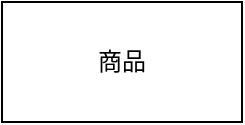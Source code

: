 <mxfile version="10.6.7" type="github"><diagram id="ki5PN8dsJEgZzoEvDbk7" name="第 1 页"><mxGraphModel dx="918" dy="568" grid="1" gridSize="10" guides="1" tooltips="1" connect="1" arrows="1" fold="1" page="1" pageScale="1" pageWidth="827" pageHeight="1169" math="0" shadow="0"><root><mxCell id="0"/><mxCell id="1" parent="0"/><mxCell id="0DmN0Nj1PdMddugerFKn-2" value="商品" style="rounded=0;whiteSpace=wrap;html=1;" vertex="1" parent="1"><mxGeometry x="330" y="160" width="120" height="60" as="geometry"/></mxCell></root></mxGraphModel></diagram></mxfile>